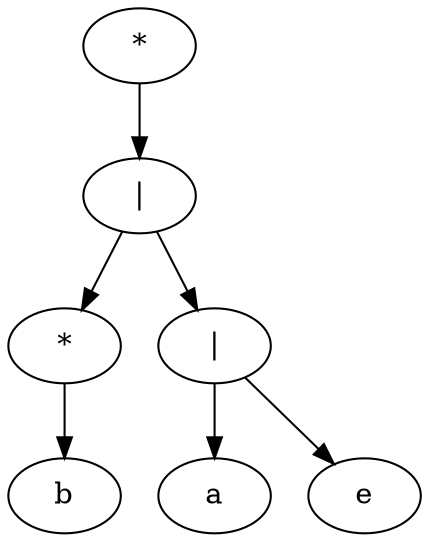 digraph 1 {
	2294887989904 [label="*"]
	2294887989712 [label="|"]
	2294887989904 -> 2294887989712
	2294887989712 [label="|"]
	2294887989648 [label="*"]
	2294887989712 -> 2294887989648
	2294887989648 [label="*"]
	2294887991056 [label=b]
	2294887989648 -> 2294887991056
	2294887991056 [label=b]
	2294887890384 [label="|"]
	2294887989712 -> 2294887890384
	2294887890384 [label="|"]
	2294882234640 [label=a]
	2294887890384 -> 2294882234640
	2294882234640 [label=a]
	2294882234896 [label=e]
	2294887890384 -> 2294882234896
	2294882234896 [label=e]
}
